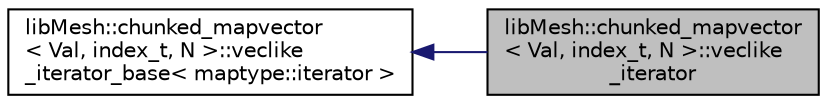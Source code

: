 digraph "libMesh::chunked_mapvector&lt; Val, index_t, N &gt;::veclike_iterator"
{
 // INTERACTIVE_SVG=YES
  edge [fontname="Helvetica",fontsize="10",labelfontname="Helvetica",labelfontsize="10"];
  node [fontname="Helvetica",fontsize="10",shape=record];
  rankdir="LR";
  Node1 [label="libMesh::chunked_mapvector\l\< Val, index_t, N \>::veclike\l_iterator",height=0.2,width=0.4,color="black", fillcolor="grey75", style="filled" fontcolor="black"];
  Node2 -> Node1 [dir="back",color="midnightblue",fontsize="10",style="solid",fontname="Helvetica"];
  Node2 [label="libMesh::chunked_mapvector\l\< Val, index_t, N \>::veclike\l_iterator_base\< maptype::iterator \>",height=0.2,width=0.4,color="black", fillcolor="white", style="filled",URL="$classlibMesh_1_1chunked__mapvector_1_1veclike__iterator__base.html"];
}
